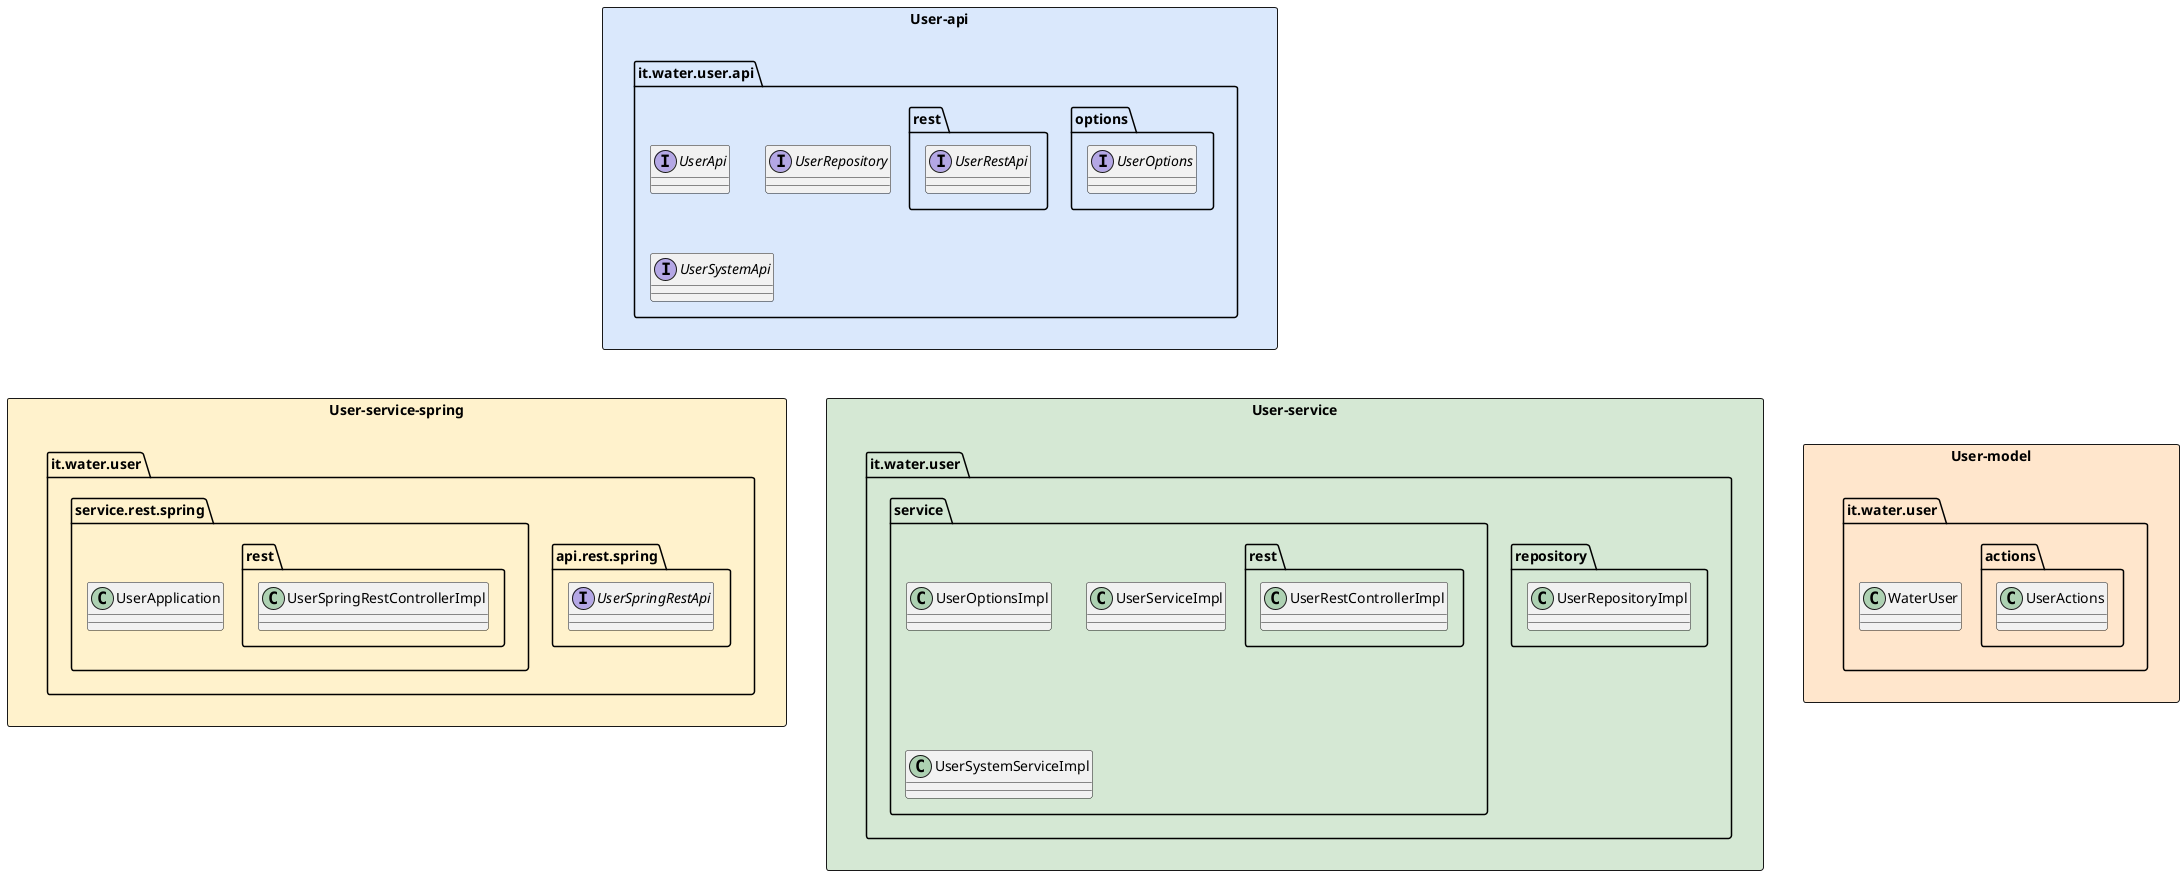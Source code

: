 @startuml

set namespaceSeparator none

rectangle "User-api" as UserApiModule #DAE8FC{
  package it.water.user.api  as ApiPackage #DAE8FC{
     interface UserApi {
     }
     interface UserRepository {
     
     }
     interface UserSystemApi {
     
     }
     
     package options as ApiOptionsPackage #DAE8FC{
        interface UserOptions {
        }
     }
     
     package rest as ApiRestPackage #DAE8FC{
        interface UserRestApi { 
        }
     }   
  }
}

rectangle "User-model" as UserModelModule #FFE6CC {
  package it.water.user  as ModelPackage #FFE6CC{
    package actions as ActionsPackage #FFE6CC {
        class UserActions {
        
        }
     }
     package model as ModelPackage #FFE6CC{
        class WaterUser {
        
        }
     }
  }
}

rectangle "User-service" as UserServiceModule #D5E8D4 {
  package it.water.user  as ServicePackage #D5E8D4{
    package repository as RepositoryPackage #D5E8D4 {
        class UserRepositoryImpl
     }
    
    package service as ServiceImplPackage #D5E8D4{
        package rest as ServiceRestPackage #D5E8D4{
           class UserRestControllerImpl
        }
        class UserOptionsImpl
        class UserServiceImpl
        class UserSystemServiceImpl
     }
  }
}

rectangle "User-service-spring" as UserServiceSpring #FFF2CC {

  package it.water.user  as ServiceSpringPackage #FFF2CC{
    package api.rest.spring as SpringApiPackage #FFF2CC {
        interface UserSpringRestApi
     }
    
    package service.rest.spring as SpringServiceSImplPackage #FFF2CC{
        package rest as SpringServiceRestPackage #FFF2CC{
           class UserSpringRestControllerImpl {
           }
        }
        class UserApplication{
        }
     }
  }
}

UserModelModule -[hidden]u---> UserApiModule
UserApiModule -[hidden]d---> UserServiceModule
UserServiceSpring -[hidden]r---> UserServiceModule

@enduml